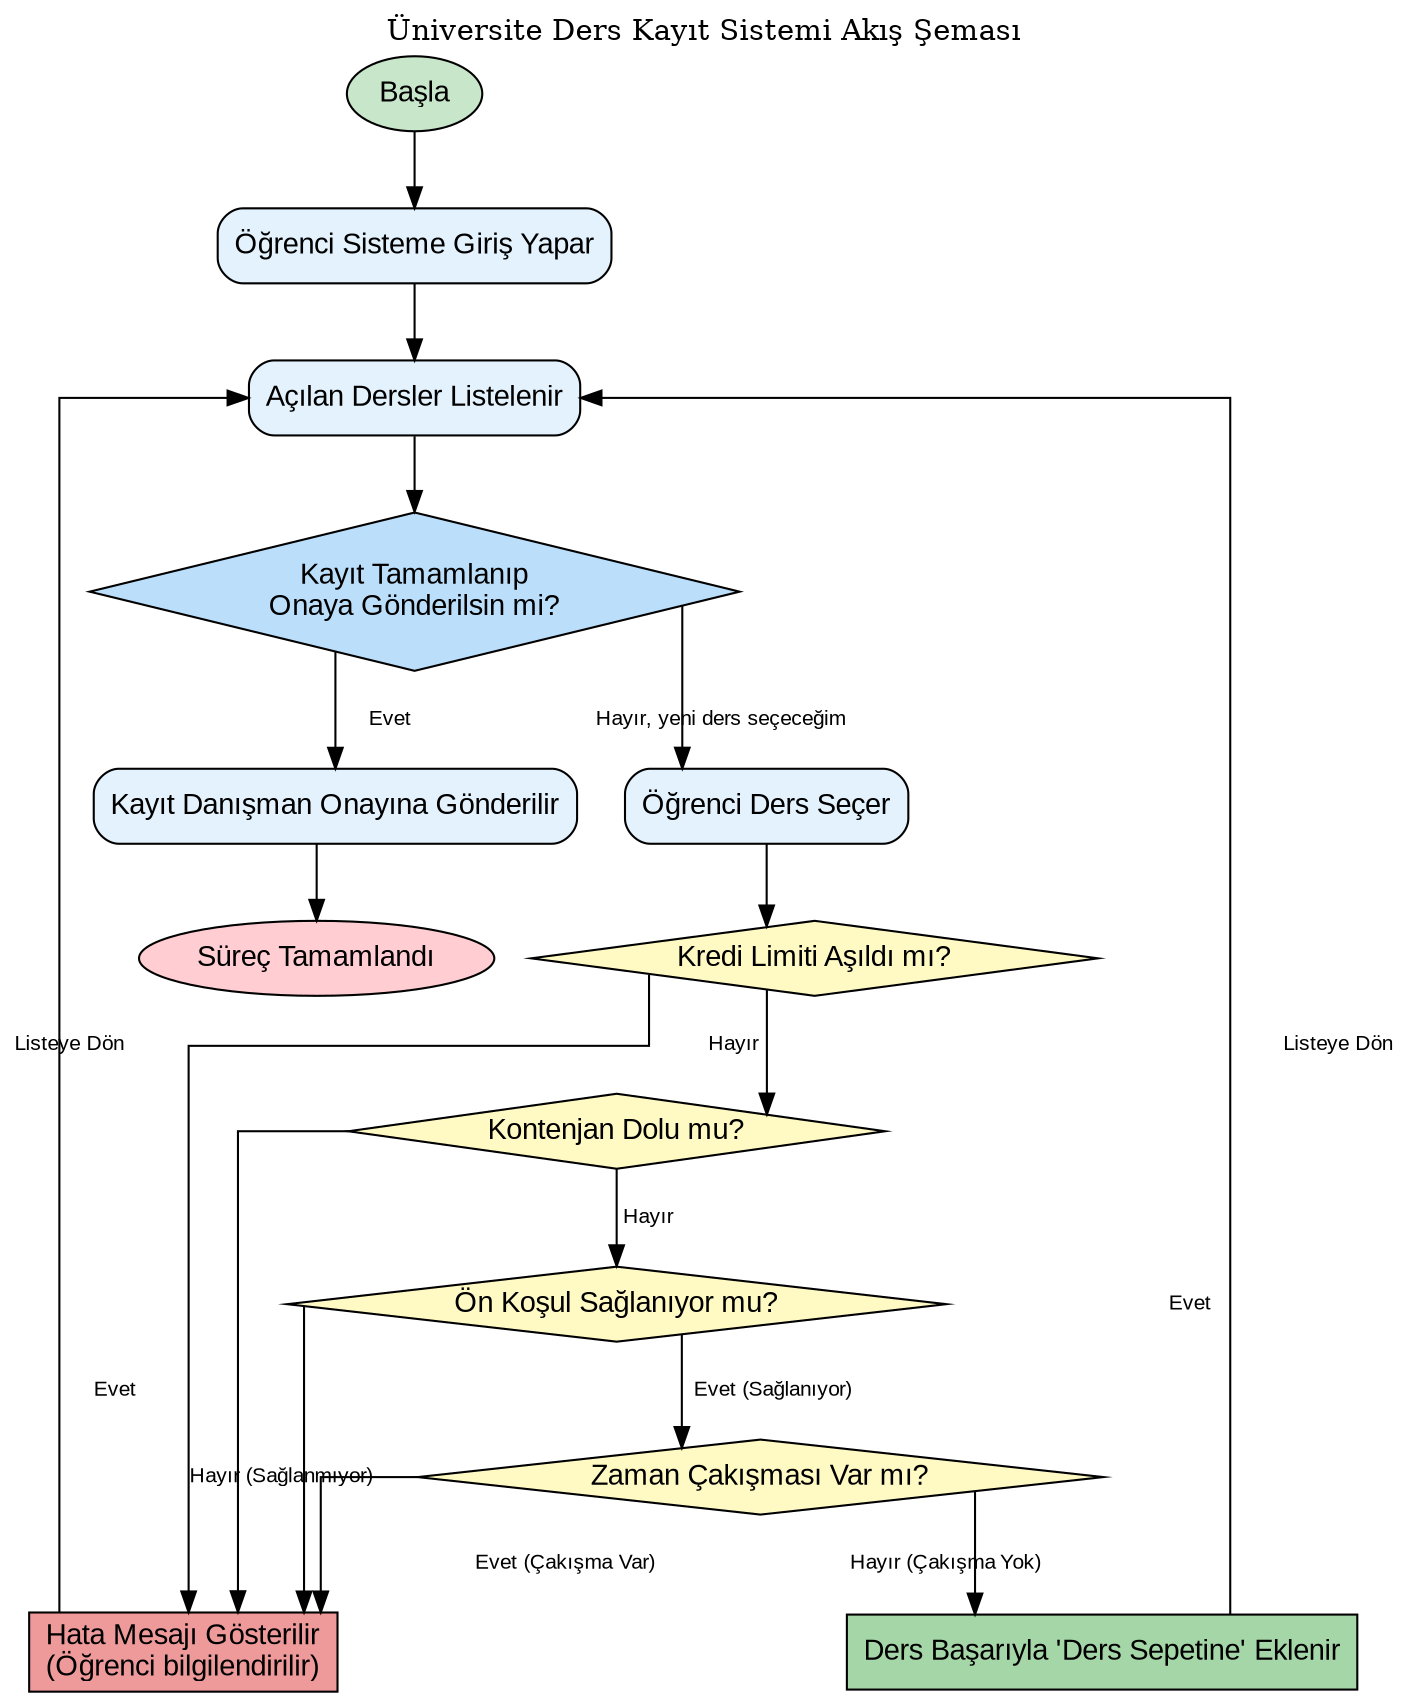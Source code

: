 digraph DersKayitSistemiAkisi {
    // Grafik için genel ayarlar
    graph [charset="UTF-8", rankdir=TB, splines=ortho, labelloc="t", label="Üniversite Ders Kayıt Sistemi Akış Şeması"];
    node [shape=box, style="rounded,filled", fillcolor="#E3F2FD", fontname="Arial"];
    edge [fontname="Arial", fontsize=10];

    // Başlangıç ve Bitiş Düğümleri
    Basla [label="Başla", shape=ellipse, style=filled, fillcolor="#C8E6C9"];
    Son [label="Süreç Tamamlandı", shape=ellipse, style=filled, fillcolor="#FFCDD2"];

    // Ana İşlem Adımları
    Giris [label="Öğrenci Sisteme Giriş Yapar"];
    DersListesi [label="Açılan Dersler Listelenir"];
    DersSec [label="Öğrenci Ders Seçer"];
    SepeteEkle [label="Ders Başarıyla 'Ders Sepetine' Eklenir", style=filled, fillcolor="#A5D6A7"];
    KaydiGonder [label="Kayıt Danışman Onayına Gönderilir"];
    HataGoster [label="Hata Mesajı Gösterilir\n(Öğrenci bilgilendirilir)", style=filled, fillcolor="#EF9A9A"];

    // Kontrol Noktaları (Karar Mekanizmaları)
    KrediLimiti_Kontrol [label="Kredi Limiti Aşıldı mı?", shape=diamond, style=filled, fillcolor="#FFF9C4"];
    Kontenjan_Kontrol [label="Kontenjan Dolu mu?", shape=diamond, style=filled, fillcolor="#FFF9C4"];
    OnKosul_Kontrol [label="Ön Koşul Sağlanıyor mu?", shape=diamond, style=filled, fillcolor="#FFF9C4"];
    Cakisma_Kontrol [label="Zaman Çakışması Var mı?", shape=diamond, style=filled, fillcolor="#FFF9C4"];
    Onay_Kontrol [label="Kayıt Tamamlanıp\nOnaya Gönderilsin mi?", shape=diamond, style=filled, fillcolor="#BBDEFB"];


    // Akışın Tanımlanması (Oklar)
    Basla -> Giris;
    Giris -> DersListesi;
    
    // Ders listesinden sonra öğrencinin iki seçeneği var: ya yeni ders seçer ya da kaydı tamamlar.
    DersListesi -> Onay_Kontrol;
    Onay_Kontrol -> DersSec [label=" Hayır, yeni ders seçeceğim "];
    
    // Ders seçimi sonrası başlayan kontrol zinciri
    DersSec -> KrediLimiti_Kontrol;
    KrediLimiti_Kontrol -> Kontenjan_Kontrol [label=" Hayır "];
    KrediLimiti_Kontrol -> HataGoster [label=" Evet "];
    
    Kontenjan_Kontrol -> OnKosul_Kontrol [label=" Hayır "];
    Kontenjan_Kontrol -> HataGoster [label=" Evet "];

    OnKosul_Kontrol -> Cakisma_Kontrol [label=" Evet (Sağlanıyor) "];
    OnKosul_Kontrol -> HataGoster [label=" Hayır (Sağlanmıyor) "];

    Cakisma_Kontrol -> SepeteEkle [label=" Hayır (Çakışma Yok) "];
    Cakisma_Kontrol -> HataGoster [label=" Evet (Çakışma Var) "];
    
    // Başarılı veya başarısız denemelerden sonra öğrenci tekrar ders listesine döner.
    SepeteEkle -> DersListesi [label=" Listeye Dön "];
    HataGoster -> DersListesi [label=" Listeye Dön "];
    
    // Öğrenci kaydı tamamlama kararı alırsa
    Onay_Kontrol -> KaydiGonder [label=" Evet "];
    KaydiGonder -> Son;
}
